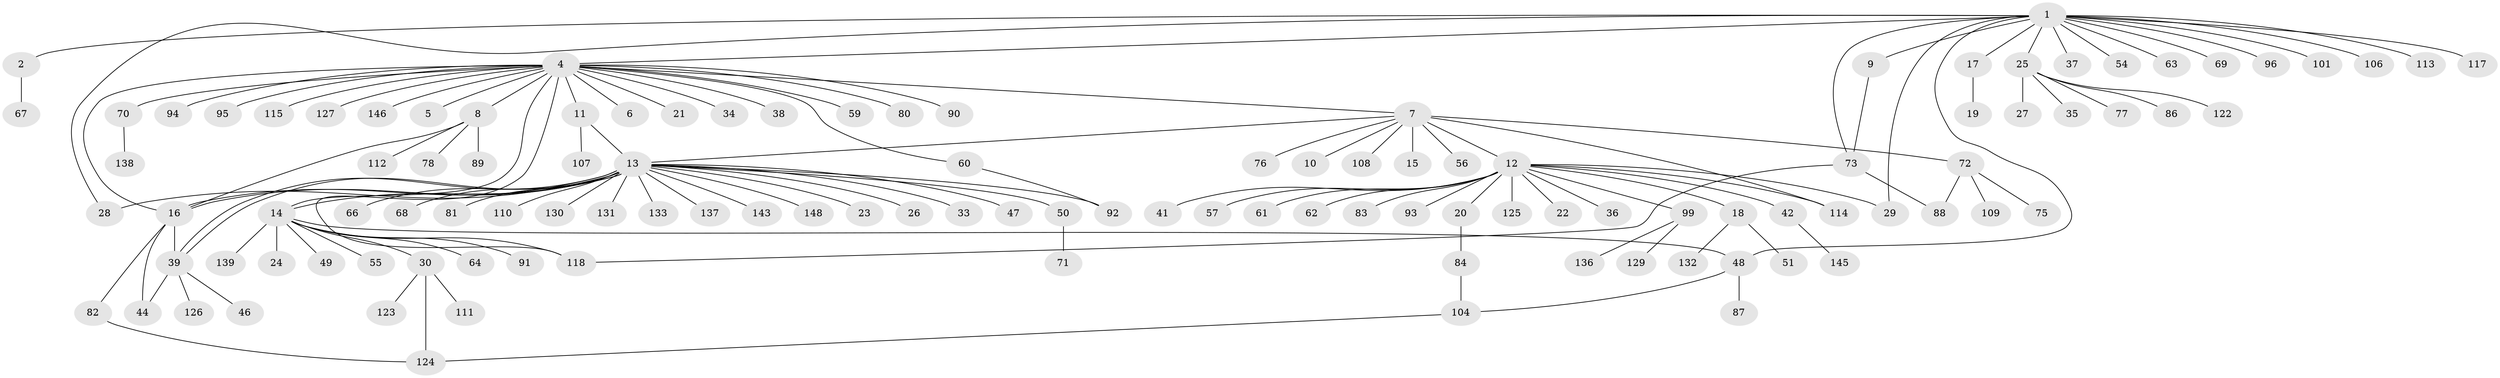 // original degree distribution, {19: 0.006756756756756757, 2: 0.16891891891891891, 1: 0.6418918918918919, 18: 0.006756756756756757, 12: 0.013513513513513514, 6: 0.013513513513513514, 3: 0.08108108108108109, 4: 0.02702702702702703, 17: 0.006756756756756757, 25: 0.006756756756756757, 7: 0.013513513513513514, 5: 0.013513513513513514}
// Generated by graph-tools (version 1.1) at 2025/11/02/27/25 16:11:14]
// undirected, 117 vertices, 136 edges
graph export_dot {
graph [start="1"]
  node [color=gray90,style=filled];
  1 [super="+3"];
  2;
  4 [super="+58"];
  5;
  6;
  7 [super="+134"];
  8 [super="+85"];
  9 [super="+102"];
  10;
  11 [super="+140"];
  12 [super="+119"];
  13 [super="+97"];
  14 [super="+45"];
  15;
  16 [super="+43"];
  17;
  18 [super="+65"];
  19;
  20 [super="+120"];
  21 [super="+31"];
  22;
  23;
  24 [super="+32"];
  25 [super="+135"];
  26;
  27;
  28 [super="+74"];
  29 [super="+40"];
  30 [super="+52"];
  33;
  34;
  35;
  36;
  37 [super="+142"];
  38;
  39 [super="+144"];
  41;
  42 [super="+53"];
  44 [super="+103"];
  46;
  47;
  48 [super="+98"];
  49;
  50;
  51;
  54;
  55;
  56;
  57 [super="+79"];
  59;
  60 [super="+105"];
  61;
  62;
  63;
  64;
  66;
  67;
  68;
  69;
  70;
  71;
  72 [super="+121"];
  73 [super="+141"];
  75 [super="+100"];
  76;
  77;
  78;
  80;
  81;
  82;
  83;
  84;
  86;
  87;
  88;
  89;
  90;
  91;
  92;
  93;
  94;
  95;
  96;
  99 [super="+116"];
  101;
  104;
  106;
  107;
  108;
  109;
  110;
  111;
  112;
  113;
  114;
  115;
  117 [super="+128"];
  118;
  122;
  123;
  124 [super="+147"];
  125;
  126;
  127;
  129;
  130;
  131;
  132;
  133;
  136;
  137;
  138;
  139;
  143;
  145;
  146;
  148;
  1 -- 2;
  1 -- 4;
  1 -- 9;
  1 -- 17;
  1 -- 25;
  1 -- 28;
  1 -- 29;
  1 -- 37;
  1 -- 48;
  1 -- 54;
  1 -- 63;
  1 -- 69;
  1 -- 73;
  1 -- 96;
  1 -- 101;
  1 -- 106;
  1 -- 113;
  1 -- 117;
  2 -- 67;
  4 -- 5;
  4 -- 6;
  4 -- 7;
  4 -- 8;
  4 -- 11;
  4 -- 16;
  4 -- 21;
  4 -- 34;
  4 -- 38;
  4 -- 59;
  4 -- 70;
  4 -- 80;
  4 -- 90;
  4 -- 94;
  4 -- 95;
  4 -- 146;
  4 -- 115;
  4 -- 118;
  4 -- 60;
  4 -- 14;
  4 -- 127;
  7 -- 10;
  7 -- 12 [weight=2];
  7 -- 13;
  7 -- 15;
  7 -- 56;
  7 -- 72;
  7 -- 76;
  7 -- 108;
  7 -- 114;
  8 -- 78;
  8 -- 89;
  8 -- 112;
  8 -- 16;
  9 -- 73;
  11 -- 13;
  11 -- 107;
  12 -- 18;
  12 -- 20;
  12 -- 22;
  12 -- 29;
  12 -- 36;
  12 -- 41;
  12 -- 42;
  12 -- 57;
  12 -- 61;
  12 -- 62;
  12 -- 83;
  12 -- 93;
  12 -- 99;
  12 -- 114;
  12 -- 125;
  13 -- 14;
  13 -- 16;
  13 -- 16;
  13 -- 23;
  13 -- 26;
  13 -- 33;
  13 -- 39;
  13 -- 39;
  13 -- 47;
  13 -- 50;
  13 -- 66;
  13 -- 68;
  13 -- 81;
  13 -- 92;
  13 -- 110;
  13 -- 130;
  13 -- 131;
  13 -- 133;
  13 -- 137;
  13 -- 143;
  13 -- 148;
  13 -- 28;
  14 -- 24;
  14 -- 30;
  14 -- 49;
  14 -- 55;
  14 -- 64;
  14 -- 91;
  14 -- 118;
  14 -- 139;
  14 -- 48;
  16 -- 82;
  16 -- 39;
  16 -- 44;
  17 -- 19;
  18 -- 51;
  18 -- 132;
  20 -- 84;
  25 -- 27;
  25 -- 35;
  25 -- 77;
  25 -- 86;
  25 -- 122;
  30 -- 111;
  30 -- 123;
  30 -- 124;
  39 -- 44;
  39 -- 46;
  39 -- 126;
  42 -- 145;
  48 -- 87;
  48 -- 104;
  50 -- 71;
  60 -- 92;
  70 -- 138;
  72 -- 75;
  72 -- 88;
  72 -- 109;
  73 -- 88;
  73 -- 118;
  82 -- 124;
  84 -- 104;
  99 -- 129;
  99 -- 136;
  104 -- 124;
}
